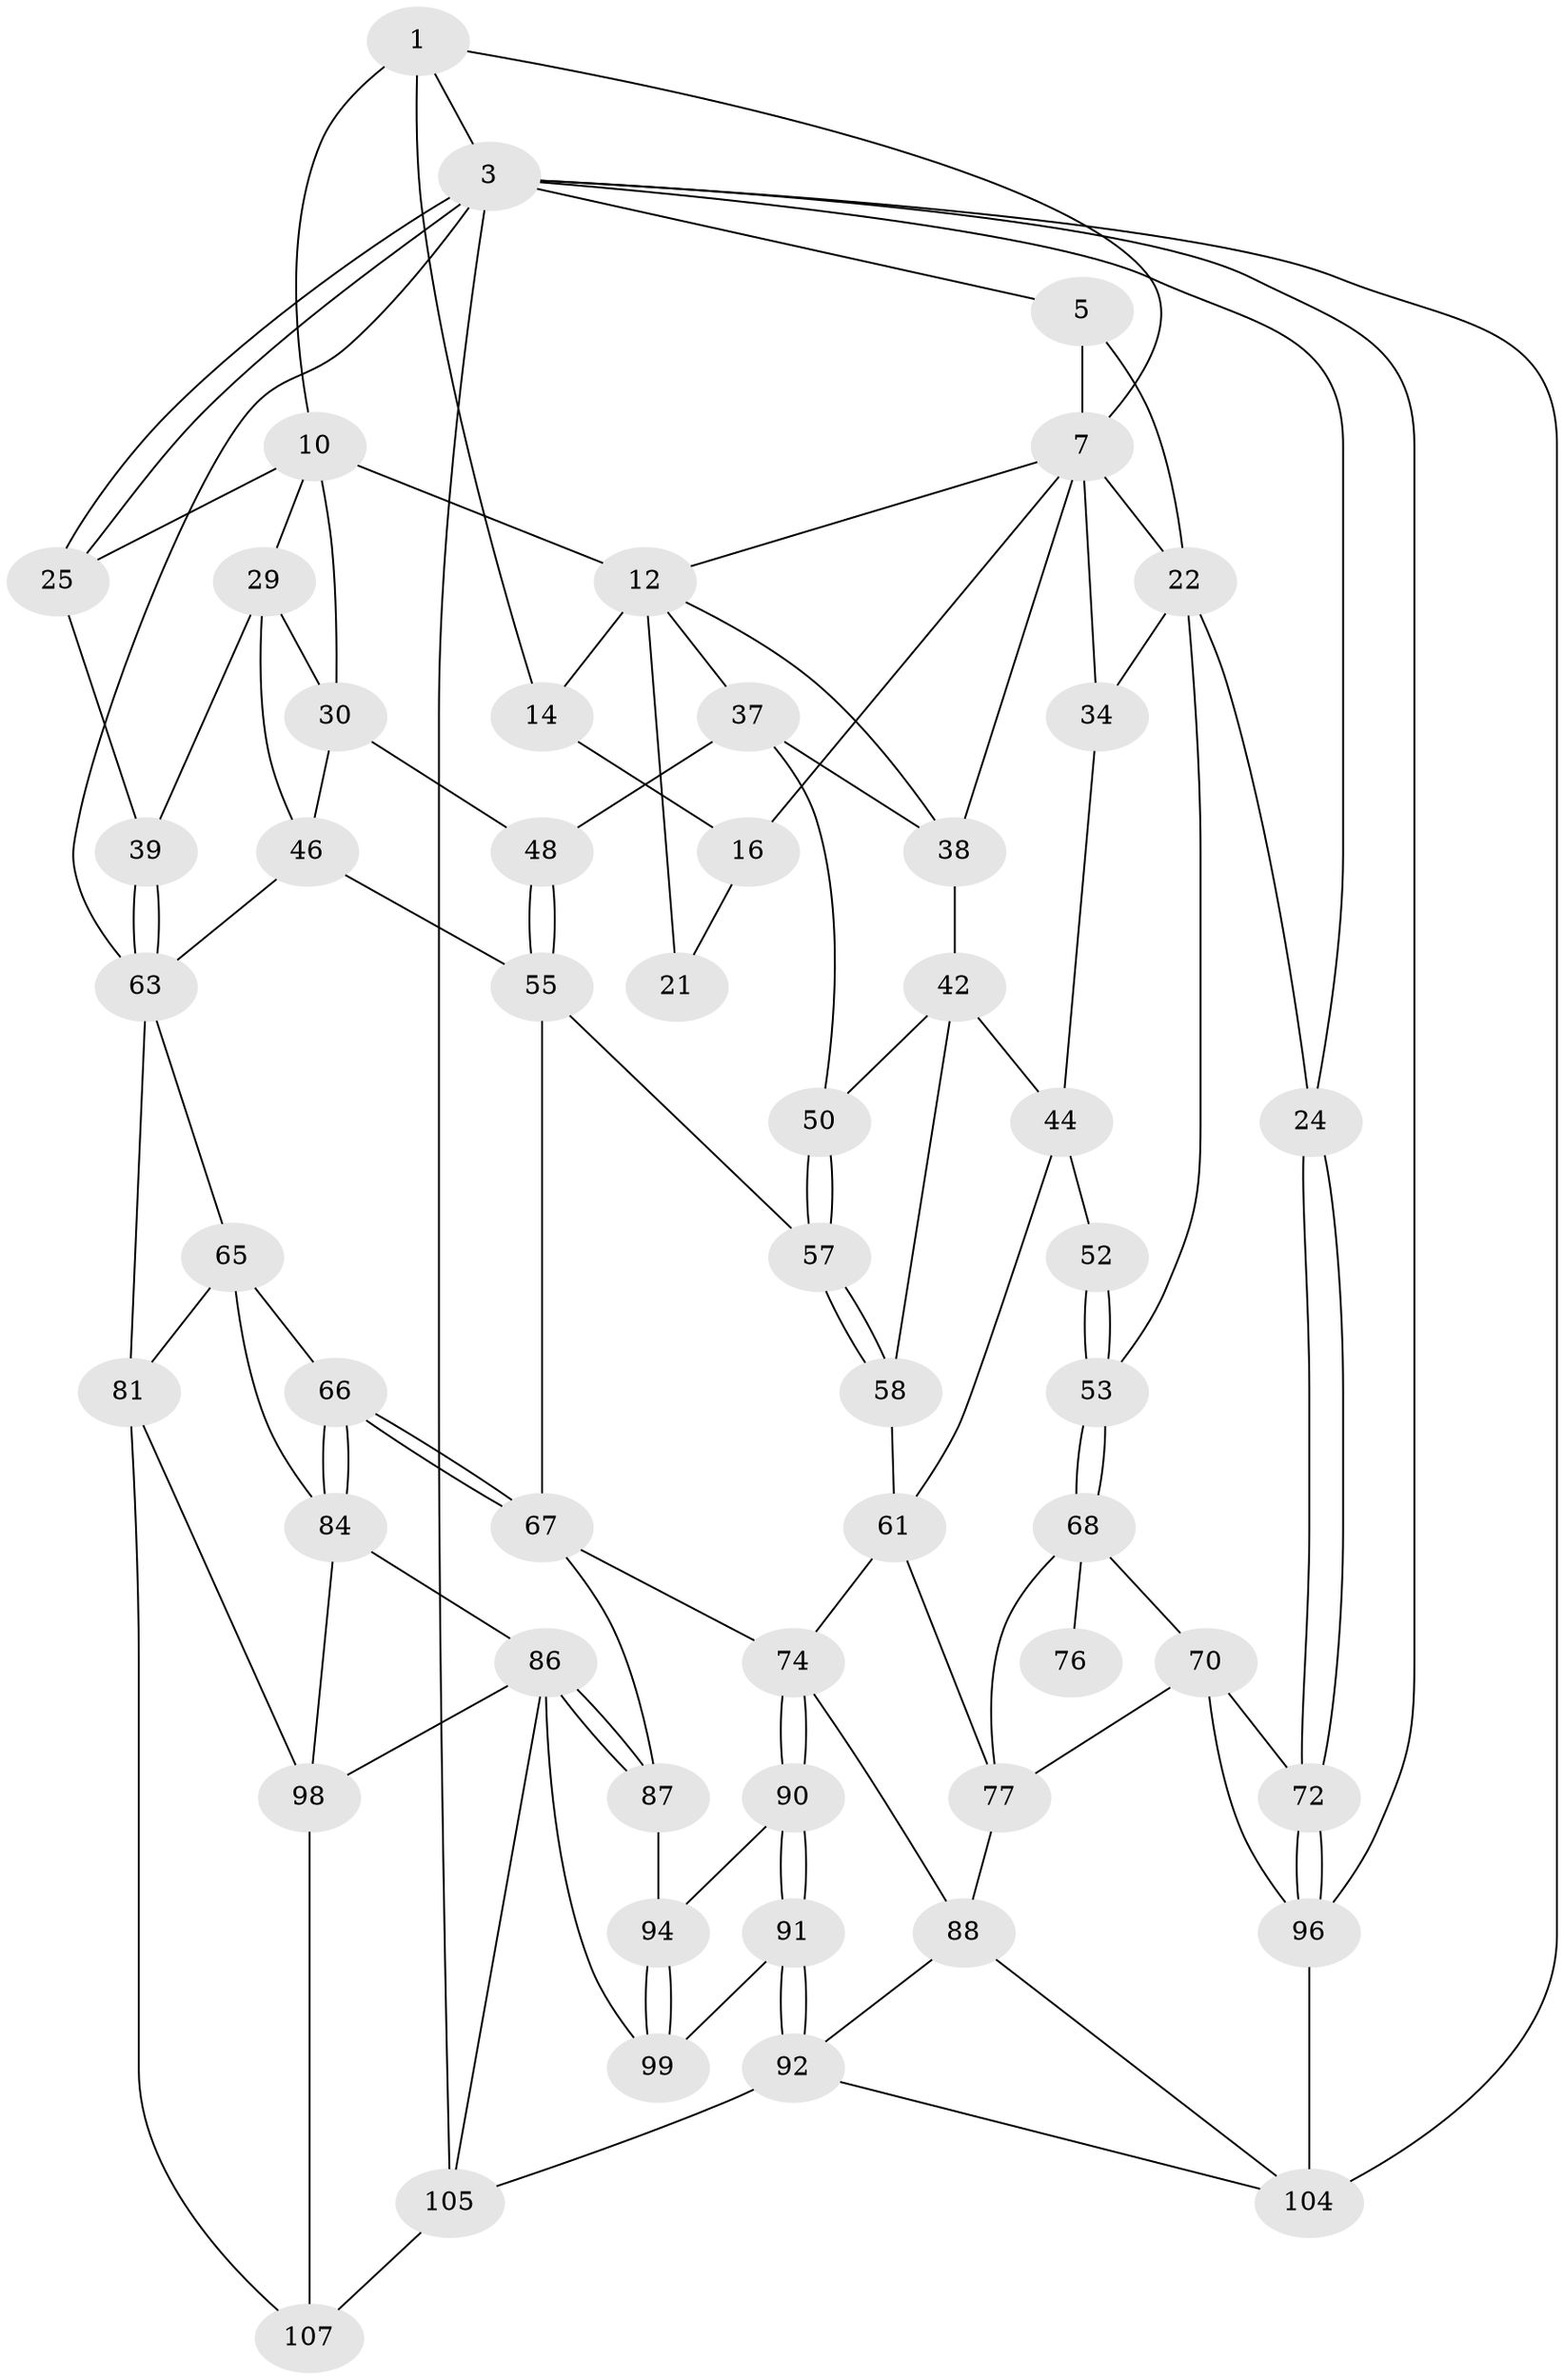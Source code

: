 // original degree distribution, {3: 0.027522935779816515, 4: 0.21100917431192662, 6: 0.2018348623853211, 5: 0.5596330275229358}
// Generated by graph-tools (version 1.1) at 2025/16/03/09/25 04:16:56]
// undirected, 54 vertices, 117 edges
graph export_dot {
graph [start="1"]
  node [color=gray90,style=filled];
  1 [pos="+0.4725558543588149+0",super="+2+6"];
  3 [pos="+1+0",super="+79+4"];
  5 [pos="+0.056698816953956295+0",super="+9"];
  7 [pos="+0.38128744197014397+0.10504510083406035",super="+8+17"];
  10 [pos="+0.7997071901573064+0",super="+26+11"];
  12 [pos="+0.6589347363746852+0.0982079009001279",super="+13+19"];
  14 [pos="+0.5215051616810744+0.03768755272728323",super="+15"];
  16 [pos="+0.5124641951241408+0.147424985962356"];
  21 [pos="+0.6090381206165745+0.18132934619813396"];
  22 [pos="+0.08729630180446978+0.2550889307575106",super="+32+23"];
  24 [pos="+0+0.29270131625005263"];
  25 [pos="+1+0.30168063909264015"];
  29 [pos="+0.8331720614948543+0.2437814769765981",super="+40"];
  30 [pos="+0.7999295047823147+0.26079758179369883",super="+47"];
  34 [pos="+0.39459731278339194+0.27587497575592246",super="+45"];
  37 [pos="+0.736980792235622+0.2747756026231067",super="+49"];
  38 [pos="+0.5985829575013807+0.28106049346224427",super="+41"];
  39 [pos="+1+0.33689477034623766"];
  42 [pos="+0.5453819726256346+0.35238725775943597",super="+43"];
  44 [pos="+0.3545668826800004+0.41765358664054386",super="+51"];
  46 [pos="+0.9439644232895265+0.37192152800257033",super="+54"];
  48 [pos="+0.7872212129895384+0.37648426571129107"];
  50 [pos="+0.7113520390801749+0.3742609249217955"];
  52 [pos="+0.345204306924496+0.4242530922010064"];
  53 [pos="+0.07281566866954947+0.4145980522316212"];
  55 [pos="+0.8389366584486532+0.456369830056182",super="+56"];
  57 [pos="+0.7067871141210281+0.49358781034469273"];
  58 [pos="+0.6804762633982239+0.4888818821413039",super="+60"];
  61 [pos="+0.5065532906613778+0.6091802958605301",super="+62"];
  63 [pos="+1+0.3975115078803381",super="+80+64"];
  65 [pos="+0.9133947338465981+0.5822791256935613",super="+83"];
  66 [pos="+0.7503999309298259+0.5699724364796284"];
  67 [pos="+0.7352361576435459+0.5559874442079388",super="+73"];
  68 [pos="+0.1462980194534773+0.5257542543388802",super="+69"];
  70 [pos="+0.10735540885211138+0.6520022156551442",super="+71+95"];
  72 [pos="+0+0.6081062673701251"];
  74 [pos="+0.5232888536079071+0.6222916241332227",super="+75"];
  76 [pos="+0.2881454603751462+0.4805131053717687"];
  77 [pos="+0.31075461478600164+0.6959976637789154",super="+89"];
  81 [pos="+1+0.8267974435632236",super="+82"];
  84 [pos="+0.7629984870378089+0.6455682443735264",super="+85"];
  86 [pos="+0.6847805643498222+0.7542266136747825",super="+100"];
  87 [pos="+0.6561823548755107+0.7410570267629834"];
  88 [pos="+0.36417178687583207+0.7648913297141009",super="+93"];
  90 [pos="+0.5743294985739186+0.716857058060665"];
  91 [pos="+0.4717101595756114+0.8448827136797485"];
  92 [pos="+0.4246189266659128+0.8753378062457691",super="+106"];
  94 [pos="+0.6089712714973521+0.7412915226953671"];
  96 [pos="+0+0.9585868572992642",super="+103"];
  98 [pos="+0.8634871259576282+0.8415124458286092",super="+101"];
  99 [pos="+0.5924203261525259+0.8095670729501752"];
  104 [pos="+0.18130668769526653+0.9422745765074948",super="+108"];
  105 [pos="+0.6883753345878026+1",super="+109"];
  107 [pos="+1+0.9545042527484023"];
  1 -- 10;
  1 -- 3;
  1 -- 14;
  1 -- 7;
  3 -- 25;
  3 -- 25;
  3 -- 24;
  3 -- 96;
  3 -- 5;
  3 -- 105;
  3 -- 104;
  3 -- 63;
  5 -- 22;
  5 -- 7;
  7 -- 34 [weight=2];
  7 -- 22;
  7 -- 16;
  7 -- 38;
  7 -- 12;
  10 -- 25;
  10 -- 29;
  10 -- 12 [weight=2];
  10 -- 30;
  12 -- 21 [weight=2];
  12 -- 14 [weight=2];
  12 -- 37;
  12 -- 38;
  14 -- 16;
  16 -- 21;
  22 -- 24;
  22 -- 53;
  22 -- 34;
  24 -- 72;
  24 -- 72;
  25 -- 39;
  29 -- 30;
  29 -- 46;
  29 -- 39;
  30 -- 48;
  30 -- 46;
  34 -- 44;
  37 -- 38;
  37 -- 48;
  37 -- 50;
  38 -- 42;
  39 -- 63;
  39 -- 63;
  42 -- 50;
  42 -- 58 [weight=2];
  42 -- 44;
  44 -- 52;
  44 -- 61;
  46 -- 55;
  46 -- 63;
  48 -- 55;
  48 -- 55;
  50 -- 57;
  50 -- 57;
  52 -- 53;
  52 -- 53;
  53 -- 68;
  53 -- 68;
  55 -- 57;
  55 -- 67;
  57 -- 58;
  57 -- 58;
  58 -- 61;
  61 -- 77;
  61 -- 74;
  63 -- 81;
  63 -- 65;
  65 -- 66;
  65 -- 84;
  65 -- 81;
  66 -- 67;
  66 -- 67;
  66 -- 84;
  66 -- 84;
  67 -- 74;
  67 -- 87;
  68 -- 76 [weight=2];
  68 -- 77;
  68 -- 70;
  70 -- 72;
  70 -- 96;
  70 -- 77;
  72 -- 96;
  72 -- 96;
  74 -- 90;
  74 -- 90;
  74 -- 88;
  77 -- 88;
  81 -- 107;
  81 -- 98;
  84 -- 98;
  84 -- 86;
  86 -- 87;
  86 -- 87;
  86 -- 105;
  86 -- 98;
  86 -- 99;
  87 -- 94;
  88 -- 92;
  88 -- 104;
  90 -- 91;
  90 -- 91;
  90 -- 94;
  91 -- 92;
  91 -- 92;
  91 -- 99;
  92 -- 105;
  92 -- 104;
  94 -- 99;
  94 -- 99;
  96 -- 104 [weight=2];
  98 -- 107;
  105 -- 107;
}
